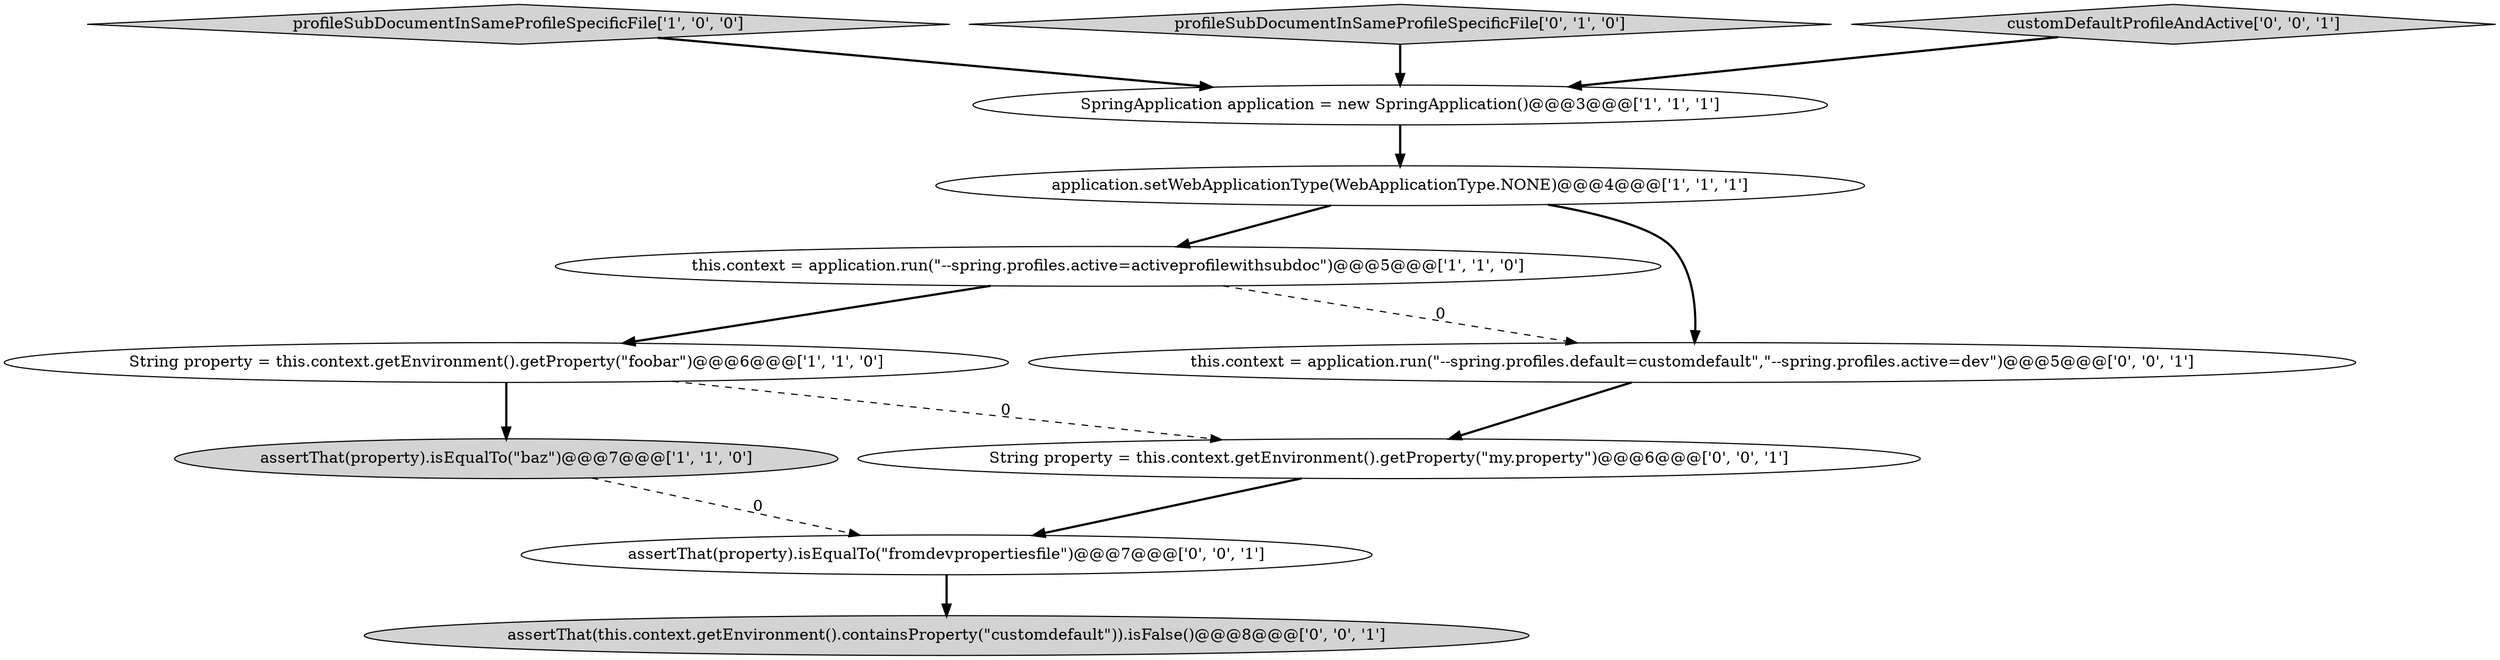 digraph {
0 [style = filled, label = "SpringApplication application = new SpringApplication()@@@3@@@['1', '1', '1']", fillcolor = white, shape = ellipse image = "AAA0AAABBB1BBB"];
2 [style = filled, label = "profileSubDocumentInSameProfileSpecificFile['1', '0', '0']", fillcolor = lightgray, shape = diamond image = "AAA0AAABBB1BBB"];
6 [style = filled, label = "profileSubDocumentInSameProfileSpecificFile['0', '1', '0']", fillcolor = lightgray, shape = diamond image = "AAA0AAABBB2BBB"];
8 [style = filled, label = "assertThat(this.context.getEnvironment().containsProperty(\"customdefault\")).isFalse()@@@8@@@['0', '0', '1']", fillcolor = lightgray, shape = ellipse image = "AAA0AAABBB3BBB"];
3 [style = filled, label = "assertThat(property).isEqualTo(\"baz\")@@@7@@@['1', '1', '0']", fillcolor = lightgray, shape = ellipse image = "AAA0AAABBB1BBB"];
1 [style = filled, label = "application.setWebApplicationType(WebApplicationType.NONE)@@@4@@@['1', '1', '1']", fillcolor = white, shape = ellipse image = "AAA0AAABBB1BBB"];
5 [style = filled, label = "String property = this.context.getEnvironment().getProperty(\"foobar\")@@@6@@@['1', '1', '0']", fillcolor = white, shape = ellipse image = "AAA0AAABBB1BBB"];
10 [style = filled, label = "customDefaultProfileAndActive['0', '0', '1']", fillcolor = lightgray, shape = diamond image = "AAA0AAABBB3BBB"];
4 [style = filled, label = "this.context = application.run(\"--spring.profiles.active=activeprofilewithsubdoc\")@@@5@@@['1', '1', '0']", fillcolor = white, shape = ellipse image = "AAA0AAABBB1BBB"];
7 [style = filled, label = "String property = this.context.getEnvironment().getProperty(\"my.property\")@@@6@@@['0', '0', '1']", fillcolor = white, shape = ellipse image = "AAA0AAABBB3BBB"];
11 [style = filled, label = "this.context = application.run(\"--spring.profiles.default=customdefault\",\"--spring.profiles.active=dev\")@@@5@@@['0', '0', '1']", fillcolor = white, shape = ellipse image = "AAA0AAABBB3BBB"];
9 [style = filled, label = "assertThat(property).isEqualTo(\"fromdevpropertiesfile\")@@@7@@@['0', '0', '1']", fillcolor = white, shape = ellipse image = "AAA0AAABBB3BBB"];
5->3 [style = bold, label=""];
7->9 [style = bold, label=""];
1->4 [style = bold, label=""];
2->0 [style = bold, label=""];
6->0 [style = bold, label=""];
4->11 [style = dashed, label="0"];
5->7 [style = dashed, label="0"];
3->9 [style = dashed, label="0"];
9->8 [style = bold, label=""];
4->5 [style = bold, label=""];
0->1 [style = bold, label=""];
11->7 [style = bold, label=""];
10->0 [style = bold, label=""];
1->11 [style = bold, label=""];
}

